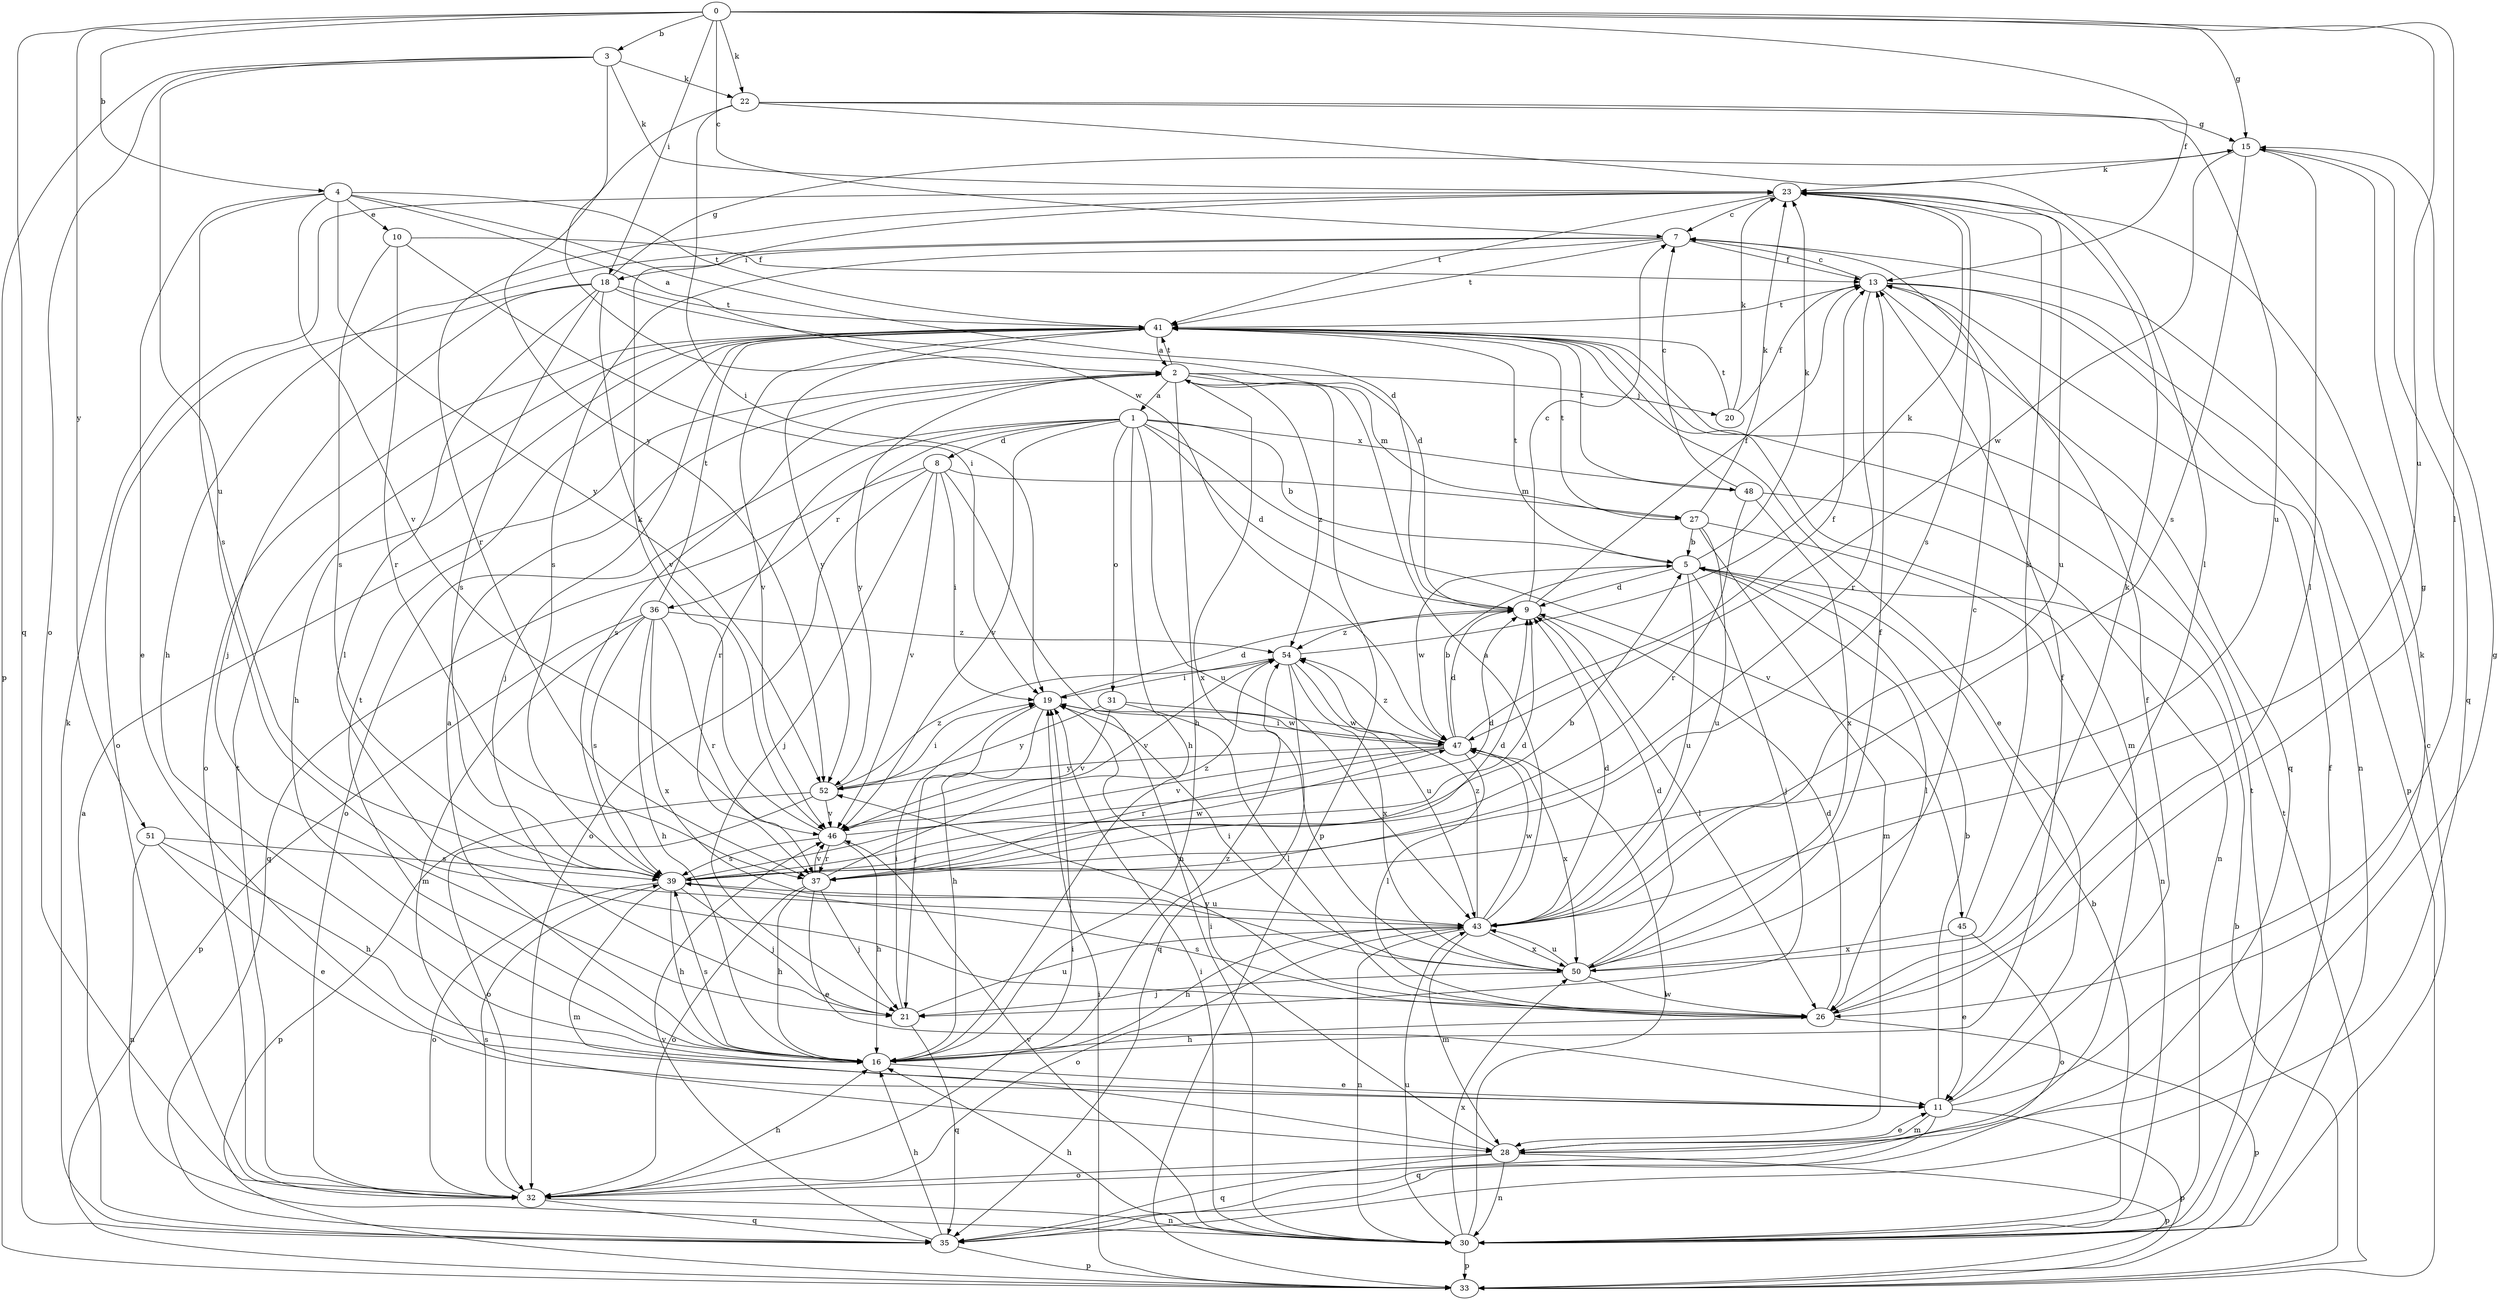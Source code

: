 strict digraph  {
0;
1;
2;
3;
4;
5;
7;
8;
9;
10;
11;
13;
15;
16;
18;
19;
20;
21;
22;
23;
26;
27;
28;
30;
31;
32;
33;
35;
36;
37;
39;
41;
43;
45;
46;
47;
48;
50;
51;
52;
54;
0 -> 3  [label=b];
0 -> 4  [label=b];
0 -> 7  [label=c];
0 -> 13  [label=f];
0 -> 15  [label=g];
0 -> 18  [label=i];
0 -> 22  [label=k];
0 -> 26  [label=l];
0 -> 35  [label=q];
0 -> 43  [label=u];
0 -> 51  [label=y];
1 -> 5  [label=b];
1 -> 8  [label=d];
1 -> 9  [label=d];
1 -> 16  [label=h];
1 -> 31  [label=o];
1 -> 32  [label=o];
1 -> 36  [label=r];
1 -> 37  [label=r];
1 -> 43  [label=u];
1 -> 45  [label=v];
1 -> 46  [label=v];
1 -> 48  [label=x];
2 -> 1  [label=a];
2 -> 16  [label=h];
2 -> 20  [label=j];
2 -> 27  [label=m];
2 -> 33  [label=p];
2 -> 39  [label=s];
2 -> 41  [label=t];
2 -> 50  [label=x];
2 -> 52  [label=y];
2 -> 54  [label=z];
3 -> 22  [label=k];
3 -> 23  [label=k];
3 -> 32  [label=o];
3 -> 33  [label=p];
3 -> 43  [label=u];
3 -> 47  [label=w];
4 -> 2  [label=a];
4 -> 9  [label=d];
4 -> 10  [label=e];
4 -> 11  [label=e];
4 -> 39  [label=s];
4 -> 41  [label=t];
4 -> 46  [label=v];
4 -> 52  [label=y];
5 -> 9  [label=d];
5 -> 21  [label=j];
5 -> 23  [label=k];
5 -> 26  [label=l];
5 -> 41  [label=t];
5 -> 43  [label=u];
5 -> 47  [label=w];
7 -> 13  [label=f];
7 -> 16  [label=h];
7 -> 18  [label=i];
7 -> 39  [label=s];
7 -> 41  [label=t];
8 -> 19  [label=i];
8 -> 21  [label=j];
8 -> 27  [label=m];
8 -> 30  [label=n];
8 -> 32  [label=o];
8 -> 35  [label=q];
8 -> 46  [label=v];
9 -> 7  [label=c];
9 -> 13  [label=f];
9 -> 26  [label=l];
9 -> 54  [label=z];
10 -> 13  [label=f];
10 -> 19  [label=i];
10 -> 37  [label=r];
10 -> 39  [label=s];
11 -> 5  [label=b];
11 -> 13  [label=f];
11 -> 23  [label=k];
11 -> 28  [label=m];
11 -> 33  [label=p];
11 -> 35  [label=q];
13 -> 7  [label=c];
13 -> 30  [label=n];
13 -> 33  [label=p];
13 -> 35  [label=q];
13 -> 37  [label=r];
13 -> 41  [label=t];
15 -> 23  [label=k];
15 -> 26  [label=l];
15 -> 35  [label=q];
15 -> 39  [label=s];
15 -> 47  [label=w];
16 -> 2  [label=a];
16 -> 11  [label=e];
16 -> 13  [label=f];
16 -> 39  [label=s];
16 -> 41  [label=t];
16 -> 54  [label=z];
18 -> 9  [label=d];
18 -> 15  [label=g];
18 -> 21  [label=j];
18 -> 26  [label=l];
18 -> 32  [label=o];
18 -> 39  [label=s];
18 -> 41  [label=t];
18 -> 46  [label=v];
19 -> 9  [label=d];
19 -> 16  [label=h];
19 -> 21  [label=j];
19 -> 47  [label=w];
20 -> 13  [label=f];
20 -> 23  [label=k];
20 -> 41  [label=t];
21 -> 19  [label=i];
21 -> 35  [label=q];
21 -> 43  [label=u];
22 -> 15  [label=g];
22 -> 19  [label=i];
22 -> 26  [label=l];
22 -> 43  [label=u];
22 -> 52  [label=y];
23 -> 7  [label=c];
23 -> 37  [label=r];
23 -> 39  [label=s];
23 -> 41  [label=t];
23 -> 43  [label=u];
26 -> 9  [label=d];
26 -> 15  [label=g];
26 -> 16  [label=h];
26 -> 33  [label=p];
26 -> 39  [label=s];
26 -> 52  [label=y];
27 -> 5  [label=b];
27 -> 23  [label=k];
27 -> 28  [label=m];
27 -> 30  [label=n];
27 -> 41  [label=t];
27 -> 43  [label=u];
28 -> 11  [label=e];
28 -> 15  [label=g];
28 -> 19  [label=i];
28 -> 30  [label=n];
28 -> 32  [label=o];
28 -> 33  [label=p];
28 -> 35  [label=q];
30 -> 5  [label=b];
30 -> 7  [label=c];
30 -> 13  [label=f];
30 -> 16  [label=h];
30 -> 19  [label=i];
30 -> 33  [label=p];
30 -> 41  [label=t];
30 -> 43  [label=u];
30 -> 46  [label=v];
30 -> 47  [label=w];
30 -> 50  [label=x];
31 -> 26  [label=l];
31 -> 46  [label=v];
31 -> 47  [label=w];
31 -> 52  [label=y];
32 -> 16  [label=h];
32 -> 19  [label=i];
32 -> 30  [label=n];
32 -> 35  [label=q];
32 -> 39  [label=s];
32 -> 41  [label=t];
33 -> 5  [label=b];
33 -> 19  [label=i];
33 -> 41  [label=t];
35 -> 2  [label=a];
35 -> 16  [label=h];
35 -> 23  [label=k];
35 -> 33  [label=p];
35 -> 46  [label=v];
36 -> 16  [label=h];
36 -> 28  [label=m];
36 -> 33  [label=p];
36 -> 37  [label=r];
36 -> 39  [label=s];
36 -> 41  [label=t];
36 -> 50  [label=x];
36 -> 54  [label=z];
37 -> 9  [label=d];
37 -> 11  [label=e];
37 -> 16  [label=h];
37 -> 21  [label=j];
37 -> 32  [label=o];
37 -> 46  [label=v];
37 -> 54  [label=z];
39 -> 5  [label=b];
39 -> 9  [label=d];
39 -> 16  [label=h];
39 -> 21  [label=j];
39 -> 28  [label=m];
39 -> 32  [label=o];
39 -> 43  [label=u];
39 -> 47  [label=w];
41 -> 2  [label=a];
41 -> 11  [label=e];
41 -> 16  [label=h];
41 -> 21  [label=j];
41 -> 28  [label=m];
41 -> 32  [label=o];
41 -> 46  [label=v];
41 -> 52  [label=y];
43 -> 2  [label=a];
43 -> 9  [label=d];
43 -> 16  [label=h];
43 -> 28  [label=m];
43 -> 30  [label=n];
43 -> 32  [label=o];
43 -> 47  [label=w];
43 -> 50  [label=x];
43 -> 54  [label=z];
45 -> 11  [label=e];
45 -> 23  [label=k];
45 -> 32  [label=o];
45 -> 50  [label=x];
46 -> 9  [label=d];
46 -> 16  [label=h];
46 -> 23  [label=k];
46 -> 37  [label=r];
46 -> 39  [label=s];
47 -> 5  [label=b];
47 -> 9  [label=d];
47 -> 13  [label=f];
47 -> 19  [label=i];
47 -> 26  [label=l];
47 -> 37  [label=r];
47 -> 46  [label=v];
47 -> 50  [label=x];
47 -> 52  [label=y];
47 -> 54  [label=z];
48 -> 7  [label=c];
48 -> 30  [label=n];
48 -> 37  [label=r];
48 -> 41  [label=t];
48 -> 50  [label=x];
50 -> 7  [label=c];
50 -> 9  [label=d];
50 -> 13  [label=f];
50 -> 19  [label=i];
50 -> 21  [label=j];
50 -> 23  [label=k];
50 -> 26  [label=l];
50 -> 43  [label=u];
51 -> 11  [label=e];
51 -> 16  [label=h];
51 -> 30  [label=n];
51 -> 39  [label=s];
52 -> 19  [label=i];
52 -> 32  [label=o];
52 -> 33  [label=p];
52 -> 46  [label=v];
52 -> 54  [label=z];
54 -> 19  [label=i];
54 -> 23  [label=k];
54 -> 35  [label=q];
54 -> 43  [label=u];
54 -> 46  [label=v];
54 -> 50  [label=x];
}
